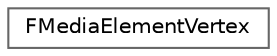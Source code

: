 digraph "Graphical Class Hierarchy"
{
 // INTERACTIVE_SVG=YES
 // LATEX_PDF_SIZE
  bgcolor="transparent";
  edge [fontname=Helvetica,fontsize=10,labelfontname=Helvetica,labelfontsize=10];
  node [fontname=Helvetica,fontsize=10,shape=box,height=0.2,width=0.4];
  rankdir="LR";
  Node0 [id="Node000000",label="FMediaElementVertex",height=0.2,width=0.4,color="grey40", fillcolor="white", style="filled",URL="$dc/d84/structFMediaElementVertex.html",tooltip="Stores media drawing vertices."];
}
